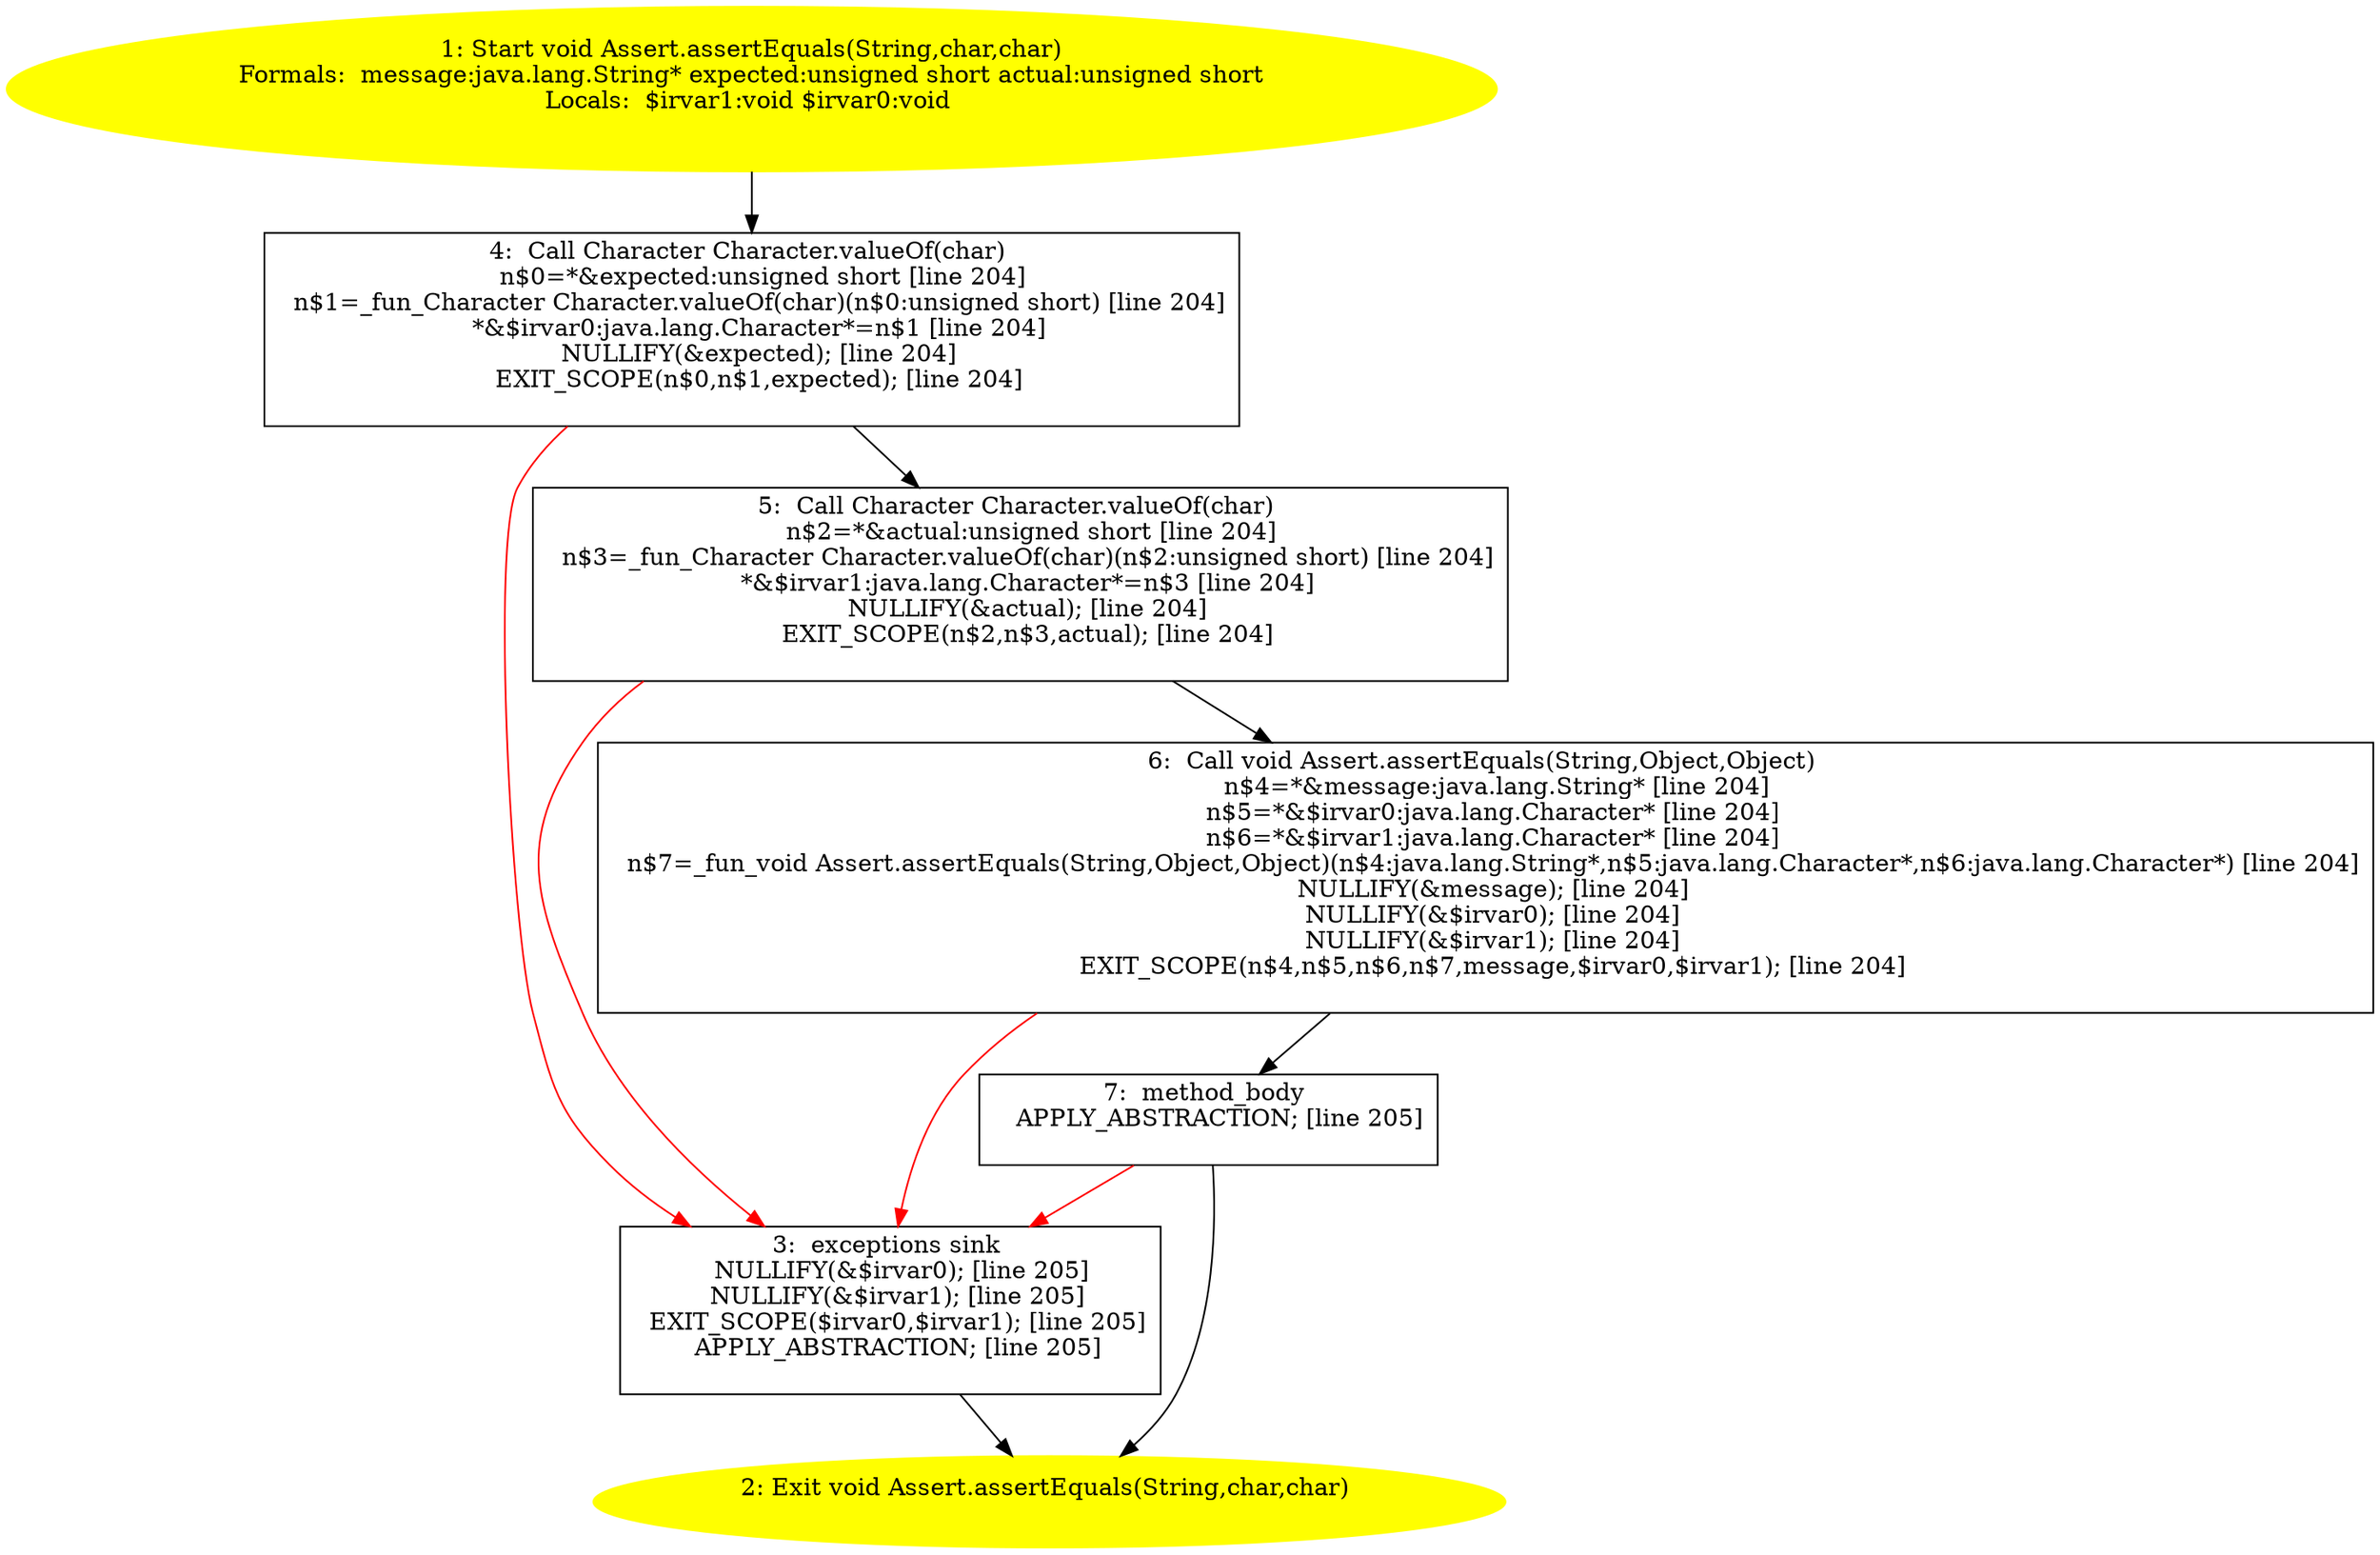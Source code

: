 /* @generated */
digraph cfg {
"junit.framework.Assert.assertEquals(java.lang.String,char,char):void.da02ecc9cbd85af84d39f3cf660e1af2_1" [label="1: Start void Assert.assertEquals(String,char,char)\nFormals:  message:java.lang.String* expected:unsigned short actual:unsigned short\nLocals:  $irvar1:void $irvar0:void \n  " color=yellow style=filled]
	

	 "junit.framework.Assert.assertEquals(java.lang.String,char,char):void.da02ecc9cbd85af84d39f3cf660e1af2_1" -> "junit.framework.Assert.assertEquals(java.lang.String,char,char):void.da02ecc9cbd85af84d39f3cf660e1af2_4" ;
"junit.framework.Assert.assertEquals(java.lang.String,char,char):void.da02ecc9cbd85af84d39f3cf660e1af2_2" [label="2: Exit void Assert.assertEquals(String,char,char) \n  " color=yellow style=filled]
	

"junit.framework.Assert.assertEquals(java.lang.String,char,char):void.da02ecc9cbd85af84d39f3cf660e1af2_3" [label="3:  exceptions sink \n   NULLIFY(&$irvar0); [line 205]\n  NULLIFY(&$irvar1); [line 205]\n  EXIT_SCOPE($irvar0,$irvar1); [line 205]\n  APPLY_ABSTRACTION; [line 205]\n " shape="box"]
	

	 "junit.framework.Assert.assertEquals(java.lang.String,char,char):void.da02ecc9cbd85af84d39f3cf660e1af2_3" -> "junit.framework.Assert.assertEquals(java.lang.String,char,char):void.da02ecc9cbd85af84d39f3cf660e1af2_2" ;
"junit.framework.Assert.assertEquals(java.lang.String,char,char):void.da02ecc9cbd85af84d39f3cf660e1af2_4" [label="4:  Call Character Character.valueOf(char) \n   n$0=*&expected:unsigned short [line 204]\n  n$1=_fun_Character Character.valueOf(char)(n$0:unsigned short) [line 204]\n  *&$irvar0:java.lang.Character*=n$1 [line 204]\n  NULLIFY(&expected); [line 204]\n  EXIT_SCOPE(n$0,n$1,expected); [line 204]\n " shape="box"]
	

	 "junit.framework.Assert.assertEquals(java.lang.String,char,char):void.da02ecc9cbd85af84d39f3cf660e1af2_4" -> "junit.framework.Assert.assertEquals(java.lang.String,char,char):void.da02ecc9cbd85af84d39f3cf660e1af2_5" ;
	 "junit.framework.Assert.assertEquals(java.lang.String,char,char):void.da02ecc9cbd85af84d39f3cf660e1af2_4" -> "junit.framework.Assert.assertEquals(java.lang.String,char,char):void.da02ecc9cbd85af84d39f3cf660e1af2_3" [color="red" ];
"junit.framework.Assert.assertEquals(java.lang.String,char,char):void.da02ecc9cbd85af84d39f3cf660e1af2_5" [label="5:  Call Character Character.valueOf(char) \n   n$2=*&actual:unsigned short [line 204]\n  n$3=_fun_Character Character.valueOf(char)(n$2:unsigned short) [line 204]\n  *&$irvar1:java.lang.Character*=n$3 [line 204]\n  NULLIFY(&actual); [line 204]\n  EXIT_SCOPE(n$2,n$3,actual); [line 204]\n " shape="box"]
	

	 "junit.framework.Assert.assertEquals(java.lang.String,char,char):void.da02ecc9cbd85af84d39f3cf660e1af2_5" -> "junit.framework.Assert.assertEquals(java.lang.String,char,char):void.da02ecc9cbd85af84d39f3cf660e1af2_6" ;
	 "junit.framework.Assert.assertEquals(java.lang.String,char,char):void.da02ecc9cbd85af84d39f3cf660e1af2_5" -> "junit.framework.Assert.assertEquals(java.lang.String,char,char):void.da02ecc9cbd85af84d39f3cf660e1af2_3" [color="red" ];
"junit.framework.Assert.assertEquals(java.lang.String,char,char):void.da02ecc9cbd85af84d39f3cf660e1af2_6" [label="6:  Call void Assert.assertEquals(String,Object,Object) \n   n$4=*&message:java.lang.String* [line 204]\n  n$5=*&$irvar0:java.lang.Character* [line 204]\n  n$6=*&$irvar1:java.lang.Character* [line 204]\n  n$7=_fun_void Assert.assertEquals(String,Object,Object)(n$4:java.lang.String*,n$5:java.lang.Character*,n$6:java.lang.Character*) [line 204]\n  NULLIFY(&message); [line 204]\n  NULLIFY(&$irvar0); [line 204]\n  NULLIFY(&$irvar1); [line 204]\n  EXIT_SCOPE(n$4,n$5,n$6,n$7,message,$irvar0,$irvar1); [line 204]\n " shape="box"]
	

	 "junit.framework.Assert.assertEquals(java.lang.String,char,char):void.da02ecc9cbd85af84d39f3cf660e1af2_6" -> "junit.framework.Assert.assertEquals(java.lang.String,char,char):void.da02ecc9cbd85af84d39f3cf660e1af2_7" ;
	 "junit.framework.Assert.assertEquals(java.lang.String,char,char):void.da02ecc9cbd85af84d39f3cf660e1af2_6" -> "junit.framework.Assert.assertEquals(java.lang.String,char,char):void.da02ecc9cbd85af84d39f3cf660e1af2_3" [color="red" ];
"junit.framework.Assert.assertEquals(java.lang.String,char,char):void.da02ecc9cbd85af84d39f3cf660e1af2_7" [label="7:  method_body \n   APPLY_ABSTRACTION; [line 205]\n " shape="box"]
	

	 "junit.framework.Assert.assertEquals(java.lang.String,char,char):void.da02ecc9cbd85af84d39f3cf660e1af2_7" -> "junit.framework.Assert.assertEquals(java.lang.String,char,char):void.da02ecc9cbd85af84d39f3cf660e1af2_2" ;
	 "junit.framework.Assert.assertEquals(java.lang.String,char,char):void.da02ecc9cbd85af84d39f3cf660e1af2_7" -> "junit.framework.Assert.assertEquals(java.lang.String,char,char):void.da02ecc9cbd85af84d39f3cf660e1af2_3" [color="red" ];
}
